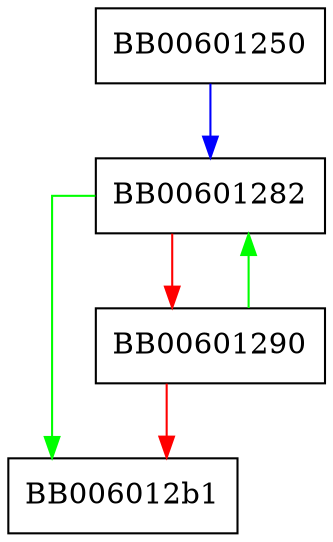 digraph OPENSSL_instrument_bus2 {
  node [shape="box"];
  graph [splines=ortho];
  BB00601250 -> BB00601282 [color="blue"];
  BB00601282 -> BB006012b1 [color="green"];
  BB00601282 -> BB00601290 [color="red"];
  BB00601290 -> BB00601282 [color="green"];
  BB00601290 -> BB006012b1 [color="red"];
}